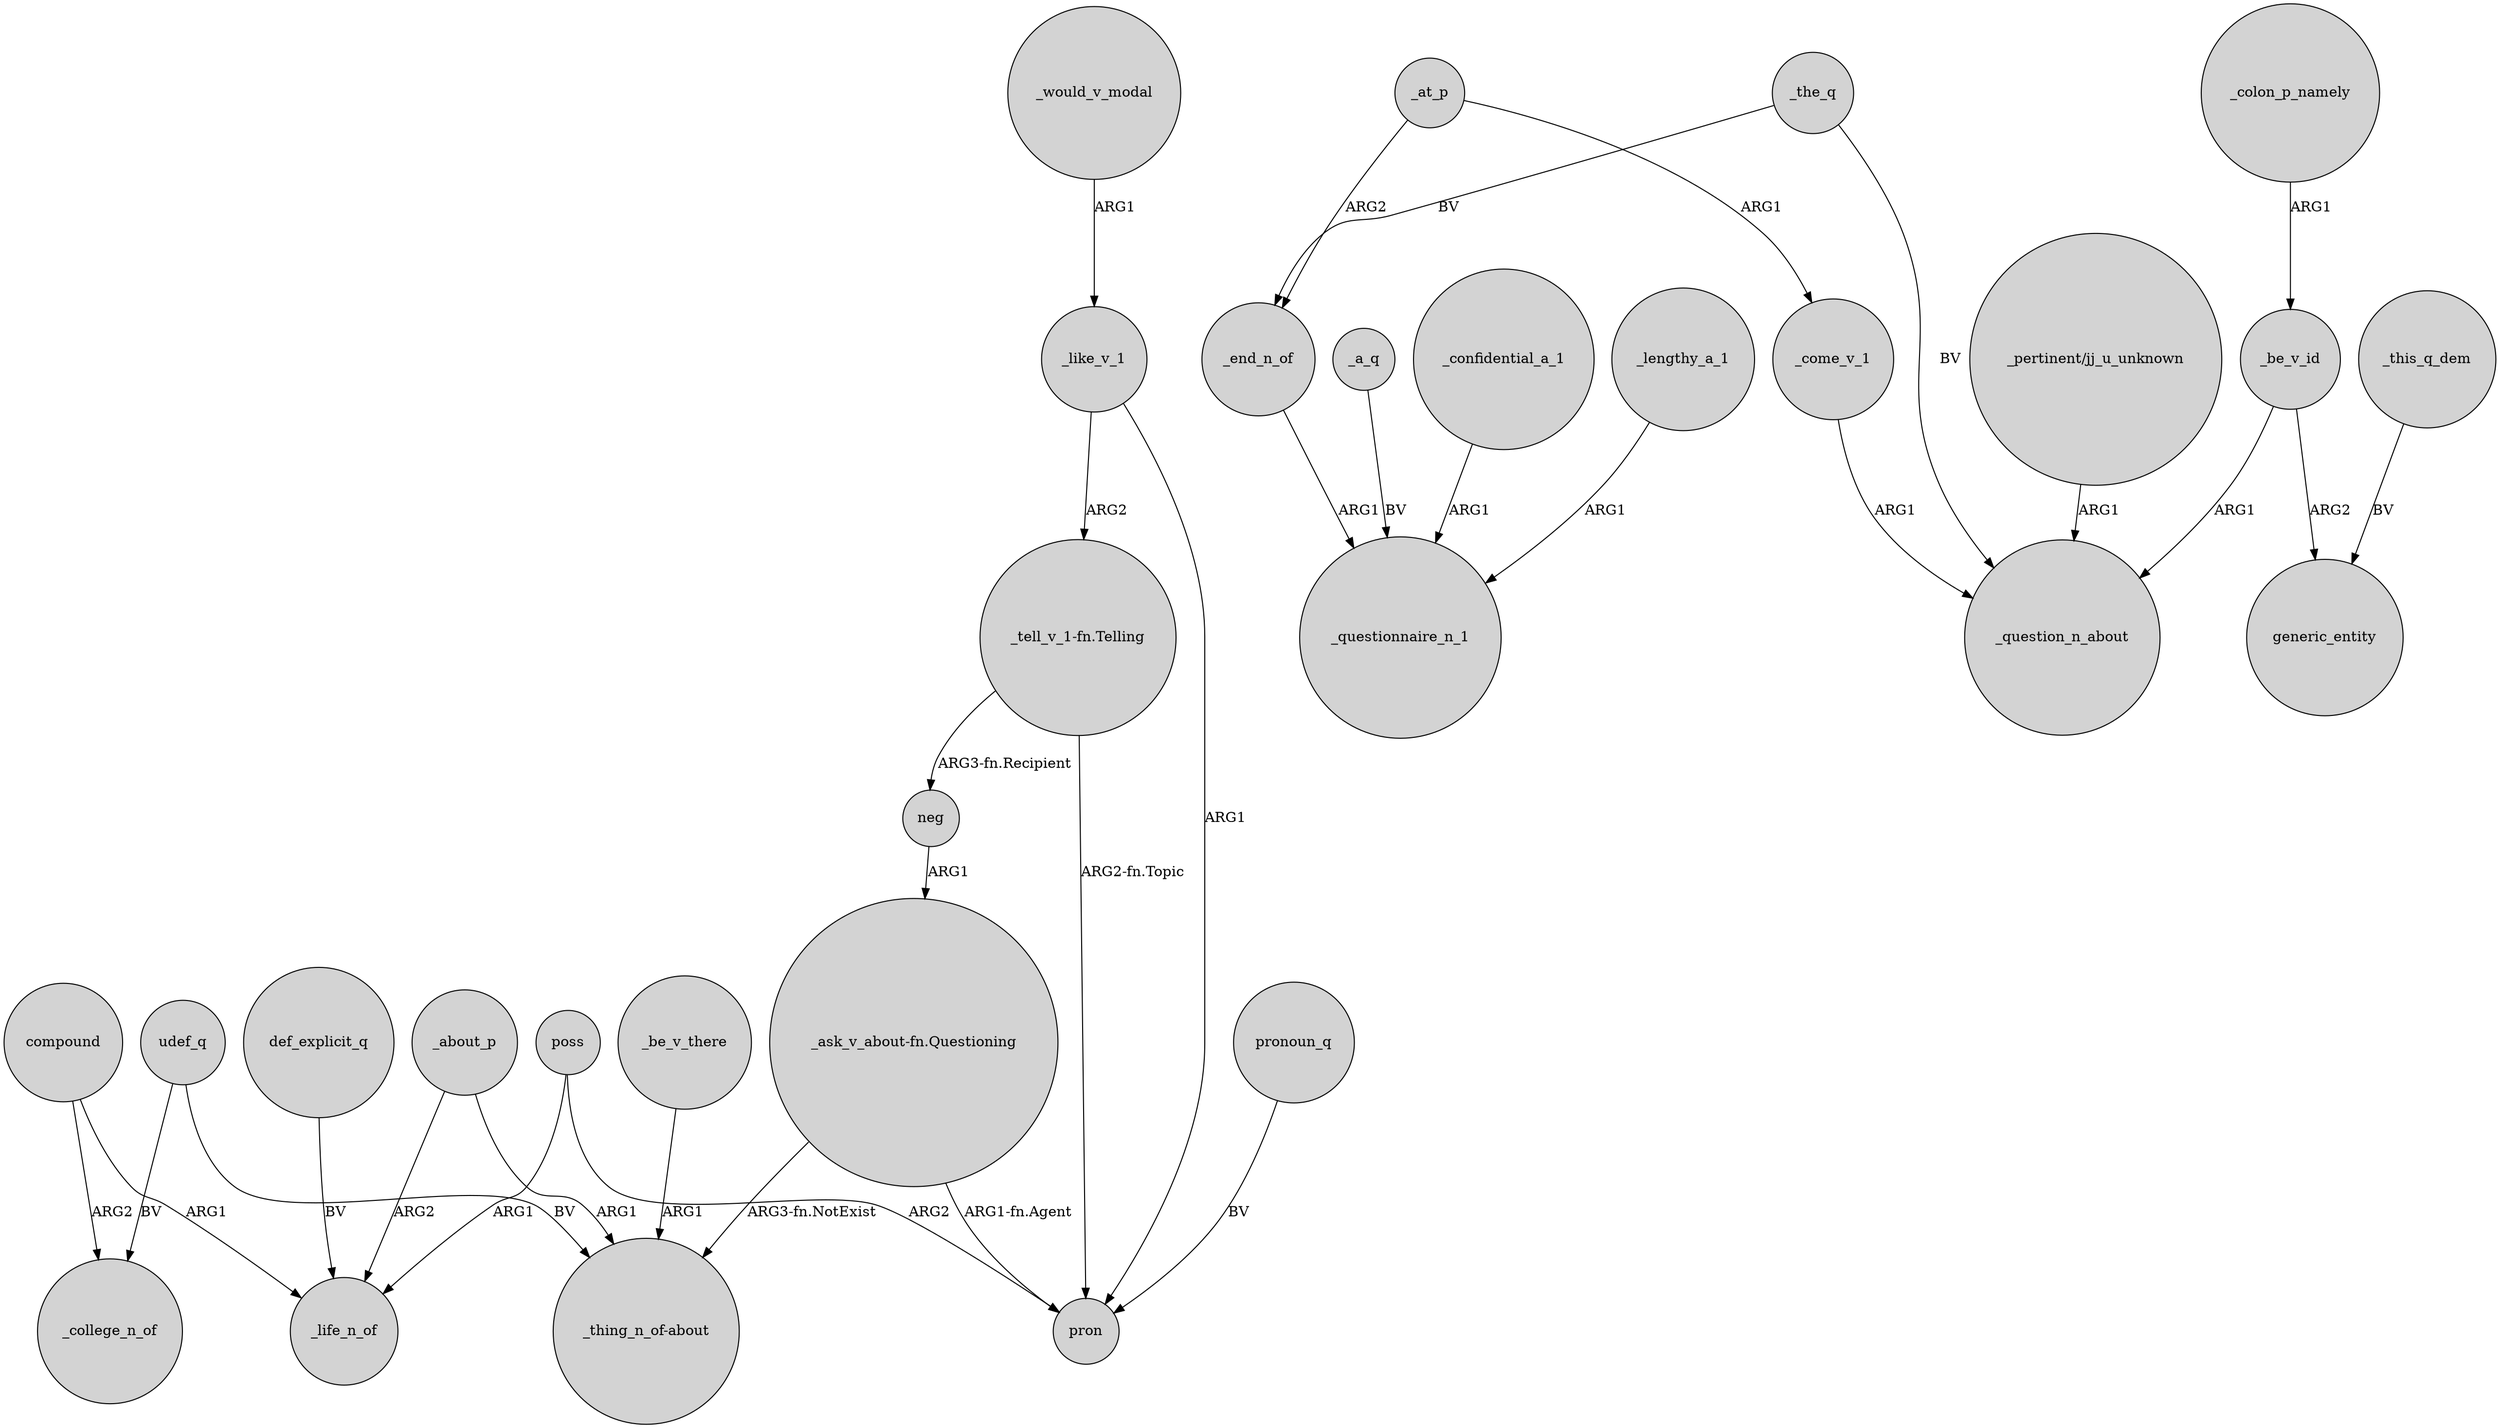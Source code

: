 digraph {
	node [shape=circle style=filled]
	"_tell_v_1-fn.Telling" -> pron [label="ARG2-fn.Topic"]
	udef_q -> "_thing_n_of-about" [label=BV]
	compound -> _life_n_of [label=ARG1]
	def_explicit_q -> _life_n_of [label=BV]
	poss -> pron [label=ARG2]
	_like_v_1 -> pron [label=ARG1]
	"_tell_v_1-fn.Telling" -> neg [label="ARG3-fn.Recipient"]
	neg -> "_ask_v_about-fn.Questioning" [label=ARG1]
	_the_q -> _end_n_of [label=BV]
	_about_p -> _life_n_of [label=ARG2]
	_at_p -> _end_n_of [label=ARG2]
	_colon_p_namely -> _be_v_id [label=ARG1]
	_confidential_a_1 -> _questionnaire_n_1 [label=ARG1]
	_at_p -> _come_v_1 [label=ARG1]
	"_ask_v_about-fn.Questioning" -> pron [label="ARG1-fn.Agent"]
	_a_q -> _questionnaire_n_1 [label=BV]
	"_pertinent/jj_u_unknown" -> _question_n_about [label=ARG1]
	_end_n_of -> _questionnaire_n_1 [label=ARG1]
	_be_v_id -> generic_entity [label=ARG2]
	_like_v_1 -> "_tell_v_1-fn.Telling" [label=ARG2]
	_would_v_modal -> _like_v_1 [label=ARG1]
	_about_p -> "_thing_n_of-about" [label=ARG1]
	poss -> _life_n_of [label=ARG1]
	pronoun_q -> pron [label=BV]
	"_ask_v_about-fn.Questioning" -> "_thing_n_of-about" [label="ARG3-fn.NotExist"]
	_this_q_dem -> generic_entity [label=BV]
	compound -> _college_n_of [label=ARG2]
	_be_v_id -> _question_n_about [label=ARG1]
	udef_q -> _college_n_of [label=BV]
	_come_v_1 -> _question_n_about [label=ARG1]
	_be_v_there -> "_thing_n_of-about" [label=ARG1]
	_the_q -> _question_n_about [label=BV]
	_lengthy_a_1 -> _questionnaire_n_1 [label=ARG1]
}
